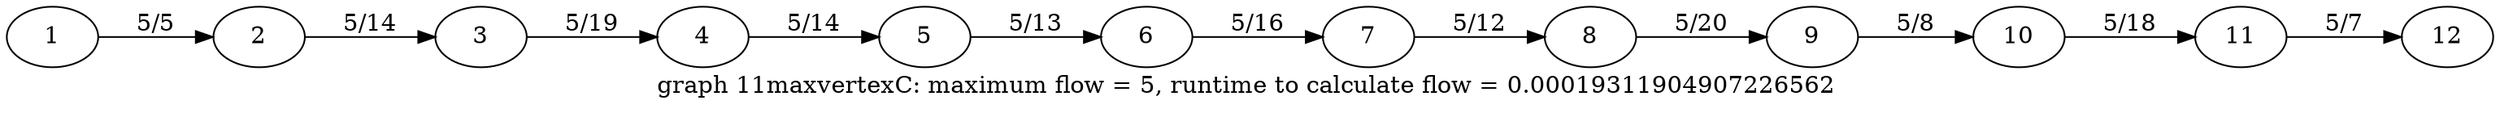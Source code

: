 digraph g{

rankdir = LR

1 -> 2 [label = " 5/5 "];
2 -> 3 [label = " 5/14 "];
3 -> 4 [label = " 5/19 "];
4 -> 5 [label = " 5/14 "];
5 -> 6 [label = " 5/13 "];
6 -> 7 [label = " 5/16 "];
7 -> 8 [label = " 5/12 "];
8 -> 9 [label = " 5/20 "];
9 -> 10 [label = " 5/8 "];
10 -> 11 [label = " 5/18 "];
11 -> 12 [label = " 5/7 "];

label = "graph 11maxvertexC: maximum flow = 5, runtime to calculate flow = 0.00019311904907226562 "
}